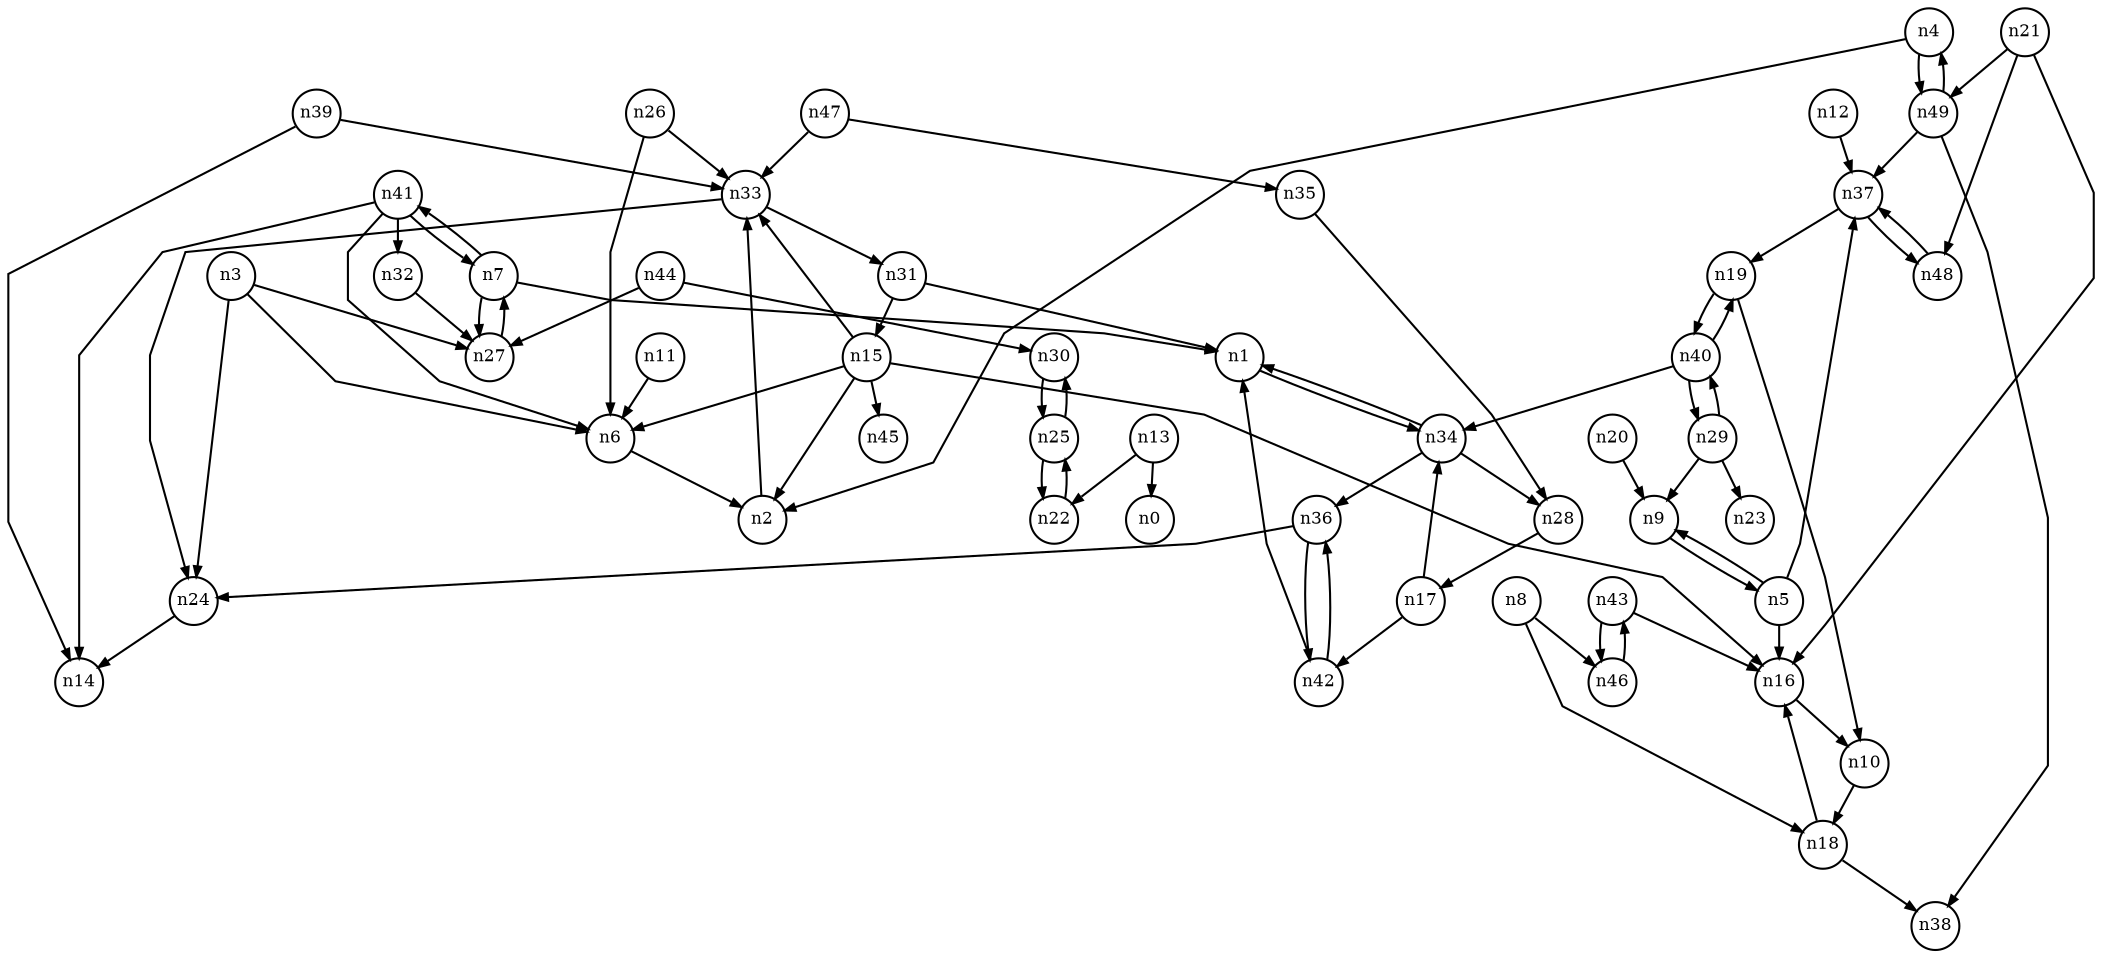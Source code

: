 digraph G{
splines=polyline;
ranksep=0.22;
nodesep=0.22;
nodesize=0.16;
fontsize=8
edge [arrowsize=0.5]
node [fontsize=8 shape=circle width=0.32 fixedsize=shape];

n33 -> n24
n33 -> n31
n2 -> n33
n6 -> n2
n3 -> n6
n3 -> n24
n3 -> n27
n24 -> n14
n27 -> n7
n4 -> n2
n4 -> n49
n49 -> n37
n49 -> n38
n49 -> n4
n9 -> n5
n5 -> n9
n5 -> n16
n5 -> n37
n16 -> n10
n37 -> n19
n37 -> n48
n1 -> n34
n7 -> n1
n7 -> n27
n7 -> n41
n41 -> n6
n41 -> n14
n41 -> n32
n41 -> n7
n18 -> n16
n18 -> n38
n8 -> n18
n8 -> n46
n46 -> n43
n11 -> n6
n12 -> n37
n13 -> n0
n13 -> n22
n22 -> n25
n15 -> n2
n15 -> n6
n15 -> n16
n15 -> n33
n15 -> n45
n10 -> n18
n34 -> n1
n34 -> n28
n34 -> n36
n17 -> n34
n17 -> n42
n42 -> n1
n42 -> n36
n19 -> n10
n19 -> n40
n20 -> n9
n21 -> n16
n21 -> n48
n21 -> n49
n48 -> n37
n25 -> n22
n25 -> n30
n30 -> n25
n26 -> n6
n26 -> n33
n29 -> n9
n29 -> n23
n29 -> n40
n31 -> n1
n31 -> n15
n32 -> n27
n28 -> n17
n36 -> n24
n36 -> n42
n35 -> n28
n39 -> n14
n39 -> n33
n40 -> n19
n40 -> n29
n40 -> n34
n43 -> n16
n43 -> n46
n44 -> n27
n44 -> n30
n47 -> n33
n47 -> n35
}
